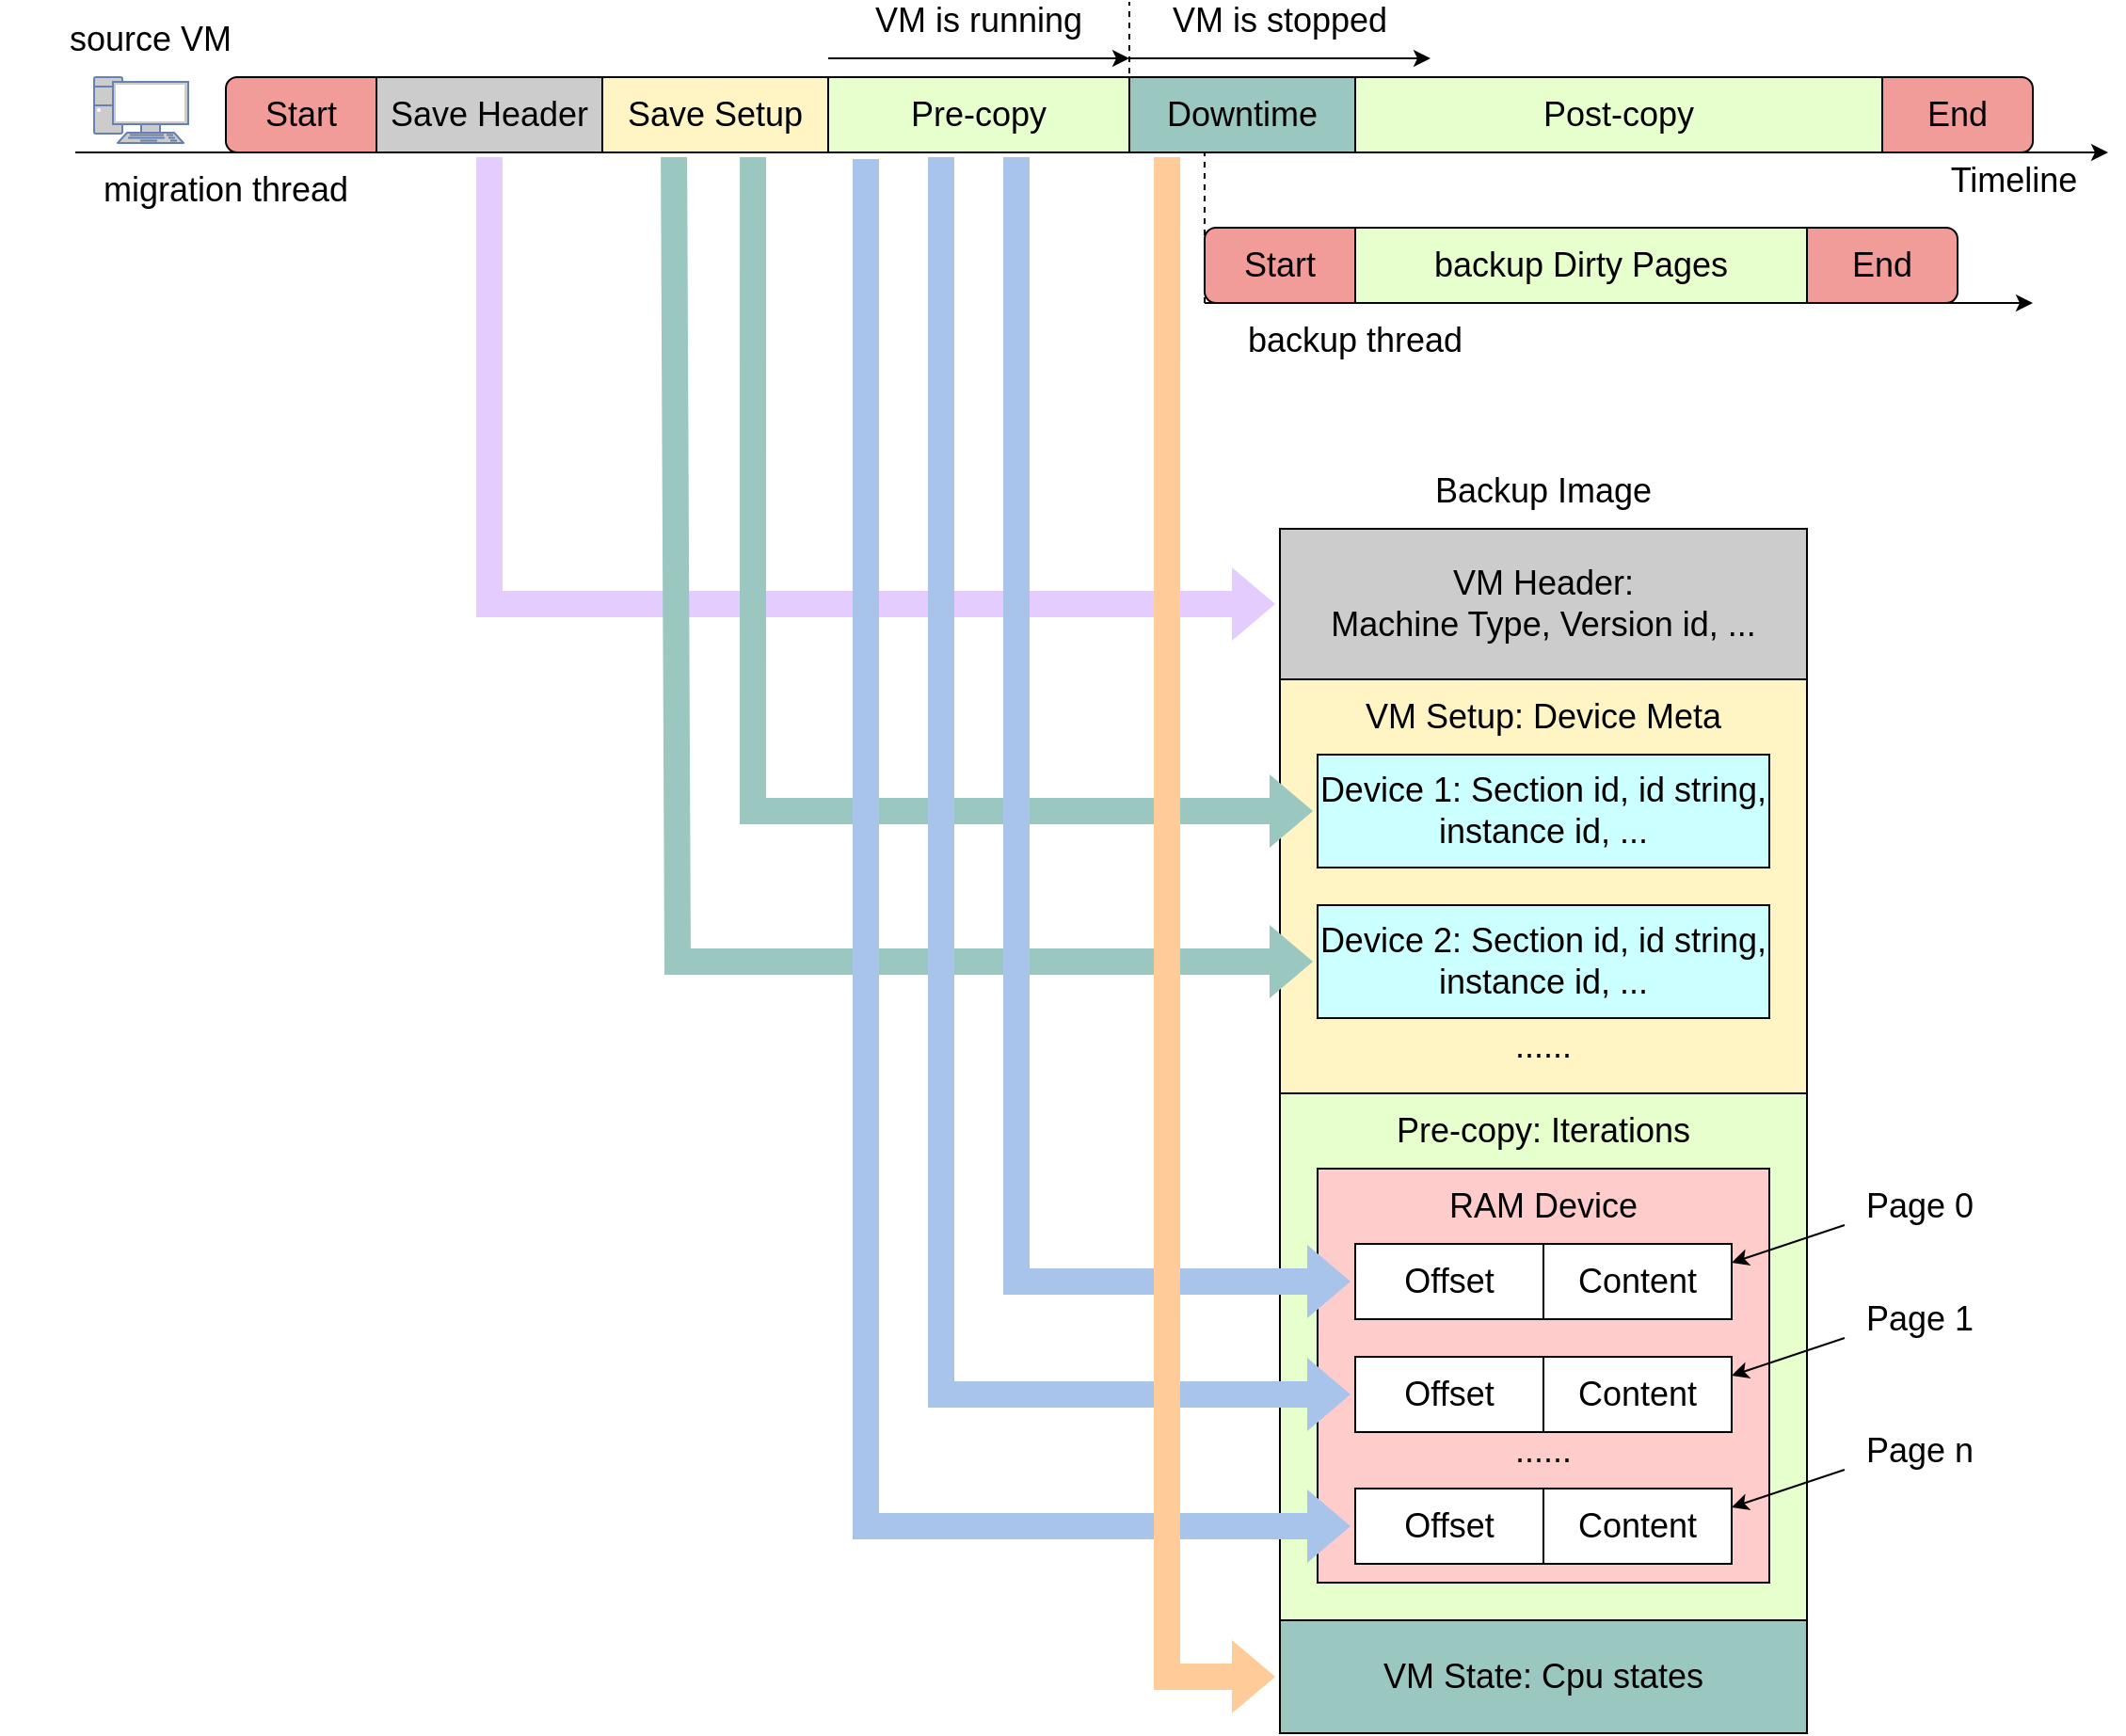 <mxfile version="21.0.4" type="github">
  <diagram name="第 1 页" id="Lb_gxIyqJA8a55h3Iyhm">
    <mxGraphModel dx="2027" dy="1147" grid="1" gridSize="10" guides="1" tooltips="1" connect="1" arrows="1" fold="1" page="1" pageScale="1" pageWidth="827" pageHeight="1169" math="0" shadow="0">
      <root>
        <mxCell id="0" />
        <mxCell id="1" parent="0" />
        <mxCell id="mzbfThB3kD6rosfz20jr-2" value="" style="rounded=0;whiteSpace=wrap;html=1;" vertex="1" parent="1">
          <mxGeometry x="680" y="400" width="280" height="640" as="geometry" />
        </mxCell>
        <mxCell id="mzbfThB3kD6rosfz20jr-3" value="" style="rounded=1;whiteSpace=wrap;html=1;fontSize=18;fillColor=#F19C99;" vertex="1" parent="1">
          <mxGeometry x="960" y="160" width="120" height="40" as="geometry" />
        </mxCell>
        <mxCell id="mzbfThB3kD6rosfz20jr-4" value="" style="rounded=1;whiteSpace=wrap;html=1;fillColor=#F19C99;" vertex="1" parent="1">
          <mxGeometry x="120" y="160" width="120" height="40" as="geometry" />
        </mxCell>
        <mxCell id="mzbfThB3kD6rosfz20jr-5" value="&lt;font style=&quot;font-size: 18px;&quot;&gt;Start&lt;/font&gt;" style="text;html=1;strokeColor=none;fillColor=none;align=center;verticalAlign=middle;whiteSpace=wrap;rounded=0;" vertex="1" parent="1">
          <mxGeometry x="130" y="165" width="60" height="30" as="geometry" />
        </mxCell>
        <mxCell id="mzbfThB3kD6rosfz20jr-6" value="" style="endArrow=classic;html=1;rounded=0;fontSize=18;" edge="1" parent="1">
          <mxGeometry width="50" height="50" relative="1" as="geometry">
            <mxPoint x="40" y="200" as="sourcePoint" />
            <mxPoint x="1120" y="200" as="targetPoint" />
          </mxGeometry>
        </mxCell>
        <mxCell id="mzbfThB3kD6rosfz20jr-7" value="Pre-copy" style="rounded=0;whiteSpace=wrap;html=1;fontSize=18;fillColor=#E6FFCC;" vertex="1" parent="1">
          <mxGeometry x="440" y="160" width="160" height="40" as="geometry" />
        </mxCell>
        <mxCell id="mzbfThB3kD6rosfz20jr-8" value="Downtime" style="rounded=0;whiteSpace=wrap;html=1;fontSize=18;fillColor=#9AC7BF;" vertex="1" parent="1">
          <mxGeometry x="600" y="160" width="120" height="40" as="geometry" />
        </mxCell>
        <mxCell id="mzbfThB3kD6rosfz20jr-9" value="Post-copy" style="rounded=0;whiteSpace=wrap;html=1;fontSize=18;fillColor=#E6FFCC;" vertex="1" parent="1">
          <mxGeometry x="720" y="160" width="280" height="40" as="geometry" />
        </mxCell>
        <mxCell id="mzbfThB3kD6rosfz20jr-10" value="&lt;font style=&quot;font-size: 18px;&quot;&gt;End&lt;/font&gt;" style="text;html=1;strokeColor=none;fillColor=none;align=center;verticalAlign=middle;whiteSpace=wrap;rounded=0;" vertex="1" parent="1">
          <mxGeometry x="1010" y="165" width="60" height="30" as="geometry" />
        </mxCell>
        <mxCell id="mzbfThB3kD6rosfz20jr-11" value="Timeline" style="text;html=1;strokeColor=none;fillColor=none;align=center;verticalAlign=middle;whiteSpace=wrap;rounded=0;fontSize=18;" vertex="1" parent="1">
          <mxGeometry x="1020" y="200" width="100" height="30" as="geometry" />
        </mxCell>
        <mxCell id="mzbfThB3kD6rosfz20jr-12" value="" style="fontColor=#0066CC;verticalAlign=top;verticalLabelPosition=bottom;labelPosition=center;align=center;html=1;outlineConnect=0;fillColor=#CCCCCC;strokeColor=#6881B3;gradientColor=none;gradientDirection=north;strokeWidth=2;shape=mxgraph.networks.pc;fontSize=18;" vertex="1" parent="1">
          <mxGeometry x="50" y="160" width="50" height="35" as="geometry" />
        </mxCell>
        <mxCell id="mzbfThB3kD6rosfz20jr-15" value="source VM" style="text;html=1;strokeColor=none;fillColor=none;align=center;verticalAlign=middle;whiteSpace=wrap;rounded=0;fontSize=18;" vertex="1" parent="1">
          <mxGeometry y="120" width="160" height="40" as="geometry" />
        </mxCell>
        <mxCell id="mzbfThB3kD6rosfz20jr-37" value="Save Header" style="rounded=0;whiteSpace=wrap;html=1;fontSize=18;fillColor=#CCCCCC;" vertex="1" parent="1">
          <mxGeometry x="200" y="160" width="120" height="40" as="geometry" />
        </mxCell>
        <mxCell id="mzbfThB3kD6rosfz20jr-38" value="Save Setup" style="rounded=0;whiteSpace=wrap;html=1;fontSize=18;fillColor=#FFF4C3;" vertex="1" parent="1">
          <mxGeometry x="320" y="160" width="120" height="40" as="geometry" />
        </mxCell>
        <mxCell id="mzbfThB3kD6rosfz20jr-39" value="Backup Image" style="text;html=1;strokeColor=none;fillColor=none;align=center;verticalAlign=middle;whiteSpace=wrap;rounded=0;fontSize=18;" vertex="1" parent="1">
          <mxGeometry x="740" y="360" width="160" height="40" as="geometry" />
        </mxCell>
        <mxCell id="mzbfThB3kD6rosfz20jr-40" value="" style="shape=flexArrow;endArrow=classic;html=1;rounded=0;entryX=0;entryY=0.5;entryDx=0;entryDy=0;strokeColor=none;fillColor=#E5CCFF;strokeWidth=5;exitX=0.5;exitY=1;exitDx=0;exitDy=0;" edge="1" parent="1" source="mzbfThB3kD6rosfz20jr-37" target="mzbfThB3kD6rosfz20jr-41">
          <mxGeometry width="50" height="50" relative="1" as="geometry">
            <mxPoint x="260" y="320" as="sourcePoint" />
            <mxPoint x="370" y="520" as="targetPoint" />
            <Array as="points">
              <mxPoint x="260" y="440" />
            </Array>
          </mxGeometry>
        </mxCell>
        <mxCell id="mzbfThB3kD6rosfz20jr-41" value="&lt;font style=&quot;font-size: 18px;&quot;&gt;VM Header:&lt;br&gt;Machine Type, Version id, ...&lt;/font&gt;" style="rounded=0;whiteSpace=wrap;html=1;fillColor=#CCCCCC;" vertex="1" parent="1">
          <mxGeometry x="680" y="400" width="280" height="80" as="geometry" />
        </mxCell>
        <mxCell id="mzbfThB3kD6rosfz20jr-45" value="&lt;font style=&quot;font-size: 18px;&quot;&gt;&lt;br&gt;&lt;/font&gt;" style="rounded=0;whiteSpace=wrap;html=1;fillColor=#FFF4C3;" vertex="1" parent="1">
          <mxGeometry x="680" y="480" width="280" height="220" as="geometry" />
        </mxCell>
        <mxCell id="mzbfThB3kD6rosfz20jr-46" value="&lt;span style=&quot;font-size: 18px;&quot;&gt;Device 1: Section id, id string, &lt;br&gt;instance id, ...&lt;br&gt;&lt;/span&gt;" style="rounded=0;whiteSpace=wrap;html=1;fillColor=#CCFFFF;" vertex="1" parent="1">
          <mxGeometry x="700" y="520" width="240" height="60" as="geometry" />
        </mxCell>
        <mxCell id="mzbfThB3kD6rosfz20jr-47" value="&lt;font style=&quot;font-size: 18px;&quot;&gt;VM Setup: Device Meta&lt;/font&gt;" style="text;html=1;strokeColor=none;fillColor=none;align=center;verticalAlign=middle;whiteSpace=wrap;rounded=0;" vertex="1" parent="1">
          <mxGeometry x="680" y="480" width="280" height="40" as="geometry" />
        </mxCell>
        <mxCell id="mzbfThB3kD6rosfz20jr-48" value="&lt;span style=&quot;font-size: 18px;&quot;&gt;Device 2: Section id, id string, &lt;br&gt;instance id, ...&lt;br&gt;&lt;/span&gt;" style="rounded=0;whiteSpace=wrap;html=1;fillColor=#CCFFFF;" vertex="1" parent="1">
          <mxGeometry x="700" y="600" width="240" height="60" as="geometry" />
        </mxCell>
        <mxCell id="mzbfThB3kD6rosfz20jr-49" value="&lt;font style=&quot;font-size: 18px;&quot;&gt;......&lt;/font&gt;" style="text;html=1;strokeColor=none;fillColor=none;align=center;verticalAlign=middle;whiteSpace=wrap;rounded=0;" vertex="1" parent="1">
          <mxGeometry x="790" y="660" width="60" height="30" as="geometry" />
        </mxCell>
        <mxCell id="mzbfThB3kD6rosfz20jr-50" value="" style="rounded=0;whiteSpace=wrap;html=1;fillColor=#E6FFCC;" vertex="1" parent="1">
          <mxGeometry x="680" y="700" width="280" height="280" as="geometry" />
        </mxCell>
        <mxCell id="mzbfThB3kD6rosfz20jr-51" value="&lt;font style=&quot;font-size: 18px;&quot;&gt;Pre-copy: Iterations&lt;/font&gt;" style="text;html=1;strokeColor=none;fillColor=none;align=center;verticalAlign=middle;whiteSpace=wrap;rounded=0;" vertex="1" parent="1">
          <mxGeometry x="680" y="700" width="280" height="40" as="geometry" />
        </mxCell>
        <mxCell id="mzbfThB3kD6rosfz20jr-54" value="" style="rounded=0;whiteSpace=wrap;html=1;fillColor=#FFCCCC;" vertex="1" parent="1">
          <mxGeometry x="700" y="740" width="240" height="220" as="geometry" />
        </mxCell>
        <mxCell id="mzbfThB3kD6rosfz20jr-52" value="&lt;font style=&quot;font-size: 18px;&quot;&gt;Offset&lt;/font&gt;" style="rounded=0;whiteSpace=wrap;html=1;" vertex="1" parent="1">
          <mxGeometry x="720" y="780" width="100" height="40" as="geometry" />
        </mxCell>
        <mxCell id="mzbfThB3kD6rosfz20jr-53" value="&lt;font style=&quot;font-size: 18px;&quot;&gt;Content&lt;/font&gt;" style="rounded=0;whiteSpace=wrap;html=1;" vertex="1" parent="1">
          <mxGeometry x="820" y="780" width="100" height="40" as="geometry" />
        </mxCell>
        <mxCell id="mzbfThB3kD6rosfz20jr-55" value="&lt;font style=&quot;font-size: 18px;&quot;&gt;RAM Device&lt;/font&gt;" style="text;html=1;strokeColor=none;fillColor=none;align=center;verticalAlign=middle;whiteSpace=wrap;rounded=0;" vertex="1" parent="1">
          <mxGeometry x="700" y="740" width="240" height="40" as="geometry" />
        </mxCell>
        <mxCell id="mzbfThB3kD6rosfz20jr-56" value="&lt;font style=&quot;font-size: 18px;&quot;&gt;Offset&lt;/font&gt;" style="rounded=0;whiteSpace=wrap;html=1;" vertex="1" parent="1">
          <mxGeometry x="720" y="840" width="100" height="40" as="geometry" />
        </mxCell>
        <mxCell id="mzbfThB3kD6rosfz20jr-57" value="&lt;font style=&quot;font-size: 18px;&quot;&gt;Content&lt;/font&gt;" style="rounded=0;whiteSpace=wrap;html=1;" vertex="1" parent="1">
          <mxGeometry x="820" y="840" width="100" height="40" as="geometry" />
        </mxCell>
        <mxCell id="mzbfThB3kD6rosfz20jr-58" value="&lt;font style=&quot;font-size: 18px;&quot;&gt;......&lt;/font&gt;" style="text;html=1;strokeColor=none;fillColor=none;align=center;verticalAlign=middle;whiteSpace=wrap;rounded=0;" vertex="1" parent="1">
          <mxGeometry x="790" y="880" width="60" height="20" as="geometry" />
        </mxCell>
        <mxCell id="mzbfThB3kD6rosfz20jr-59" value="&lt;font style=&quot;font-size: 18px;&quot;&gt;Offset&lt;/font&gt;" style="rounded=0;whiteSpace=wrap;html=1;" vertex="1" parent="1">
          <mxGeometry x="720" y="910" width="100" height="40" as="geometry" />
        </mxCell>
        <mxCell id="mzbfThB3kD6rosfz20jr-60" value="&lt;font style=&quot;font-size: 18px;&quot;&gt;Content&lt;/font&gt;" style="rounded=0;whiteSpace=wrap;html=1;" vertex="1" parent="1">
          <mxGeometry x="820" y="910" width="100" height="40" as="geometry" />
        </mxCell>
        <mxCell id="mzbfThB3kD6rosfz20jr-43" value="" style="shape=flexArrow;endArrow=classic;html=1;rounded=0;entryX=0;entryY=0.5;entryDx=0;entryDy=0;strokeColor=none;fillColor=#9AC7BF;strokeWidth=5;exitX=0.317;exitY=1;exitDx=0;exitDy=0;exitPerimeter=0;" edge="1" parent="1" source="mzbfThB3kD6rosfz20jr-38" target="mzbfThB3kD6rosfz20jr-48">
          <mxGeometry width="50" height="50" relative="1" as="geometry">
            <mxPoint x="360" y="320" as="sourcePoint" />
            <mxPoint x="800" y="520" as="targetPoint" />
            <Array as="points">
              <mxPoint x="360" y="630" />
            </Array>
          </mxGeometry>
        </mxCell>
        <mxCell id="mzbfThB3kD6rosfz20jr-64" value="" style="shape=flexArrow;endArrow=classic;html=1;rounded=0;entryX=0;entryY=0.5;entryDx=0;entryDy=0;strokeColor=none;fillColor=#9AC7BF;strokeWidth=5;exitX=0.667;exitY=1;exitDx=0;exitDy=0;exitPerimeter=0;" edge="1" parent="1" source="mzbfThB3kD6rosfz20jr-38" target="mzbfThB3kD6rosfz20jr-46">
          <mxGeometry width="50" height="50" relative="1" as="geometry">
            <mxPoint x="400" y="320" as="sourcePoint" />
            <mxPoint x="740" y="630" as="targetPoint" />
            <Array as="points">
              <mxPoint x="400" y="550" />
            </Array>
          </mxGeometry>
        </mxCell>
        <mxCell id="mzbfThB3kD6rosfz20jr-61" value="" style="shape=flexArrow;endArrow=classic;html=1;rounded=0;entryX=0;entryY=1;entryDx=0;entryDy=0;strokeColor=none;fillColor=#A9C4EB;strokeWidth=5;exitX=0.125;exitY=1.025;exitDx=0;exitDy=0;exitPerimeter=0;" edge="1" parent="1" source="mzbfThB3kD6rosfz20jr-7">
          <mxGeometry width="50" height="50" relative="1" as="geometry">
            <mxPoint x="460" y="320" as="sourcePoint" />
            <mxPoint x="720" y="930" as="targetPoint" />
            <Array as="points">
              <mxPoint x="460" y="930" />
            </Array>
          </mxGeometry>
        </mxCell>
        <mxCell id="mzbfThB3kD6rosfz20jr-62" value="" style="shape=flexArrow;endArrow=classic;html=1;rounded=0;entryX=0;entryY=1;entryDx=0;entryDy=0;strokeColor=none;fillColor=#A9C4EB;strokeWidth=5;exitX=0.375;exitY=1;exitDx=0;exitDy=0;exitPerimeter=0;" edge="1" parent="1" source="mzbfThB3kD6rosfz20jr-7">
          <mxGeometry width="50" height="50" relative="1" as="geometry">
            <mxPoint x="500" y="320" as="sourcePoint" />
            <mxPoint x="720" y="860" as="targetPoint" />
            <Array as="points">
              <mxPoint x="500" y="860" />
            </Array>
          </mxGeometry>
        </mxCell>
        <mxCell id="mzbfThB3kD6rosfz20jr-63" value="" style="shape=flexArrow;endArrow=classic;html=1;rounded=0;entryX=0;entryY=1;entryDx=0;entryDy=0;strokeColor=none;fillColor=#A9C4EB;strokeWidth=5;exitX=0.625;exitY=1;exitDx=0;exitDy=0;exitPerimeter=0;" edge="1" parent="1" source="mzbfThB3kD6rosfz20jr-7">
          <mxGeometry width="50" height="50" relative="1" as="geometry">
            <mxPoint x="460" y="190" as="sourcePoint" />
            <mxPoint x="720" y="800" as="targetPoint" />
            <Array as="points">
              <mxPoint x="540" y="800" />
            </Array>
          </mxGeometry>
        </mxCell>
        <mxCell id="mzbfThB3kD6rosfz20jr-65" value="" style="shape=flexArrow;endArrow=classic;html=1;rounded=0;entryX=0;entryY=0.5;entryDx=0;entryDy=0;strokeColor=none;fillColor=#FFCC99;strokeWidth=5;exitX=0.167;exitY=1;exitDx=0;exitDy=0;exitPerimeter=0;" edge="1" parent="1" source="mzbfThB3kD6rosfz20jr-8" target="mzbfThB3kD6rosfz20jr-66">
          <mxGeometry width="50" height="50" relative="1" as="geometry">
            <mxPoint x="620" y="320" as="sourcePoint" />
            <mxPoint x="800" y="800" as="targetPoint" />
            <Array as="points">
              <mxPoint x="620" y="1010" />
            </Array>
          </mxGeometry>
        </mxCell>
        <mxCell id="mzbfThB3kD6rosfz20jr-66" value="&lt;font style=&quot;font-size: 18px;&quot;&gt;VM State: Cpu states&lt;/font&gt;" style="rounded=0;whiteSpace=wrap;html=1;fillColor=#9AC7BF;" vertex="1" parent="1">
          <mxGeometry x="680" y="980" width="280" height="60" as="geometry" />
        </mxCell>
        <mxCell id="mzbfThB3kD6rosfz20jr-67" value="&lt;font style=&quot;font-size: 18px;&quot;&gt;Page 0&lt;/font&gt;" style="text;html=1;strokeColor=none;fillColor=none;align=center;verticalAlign=middle;whiteSpace=wrap;rounded=0;" vertex="1" parent="1">
          <mxGeometry x="980" y="740" width="80" height="40" as="geometry" />
        </mxCell>
        <mxCell id="mzbfThB3kD6rosfz20jr-68" value="&lt;font style=&quot;font-size: 18px;&quot;&gt;Page 1&lt;/font&gt;" style="text;html=1;strokeColor=none;fillColor=none;align=center;verticalAlign=middle;whiteSpace=wrap;rounded=0;" vertex="1" parent="1">
          <mxGeometry x="980" y="800" width="80" height="40" as="geometry" />
        </mxCell>
        <mxCell id="mzbfThB3kD6rosfz20jr-69" value="&lt;font style=&quot;font-size: 18px;&quot;&gt;Page n&lt;/font&gt;" style="text;html=1;strokeColor=none;fillColor=none;align=center;verticalAlign=middle;whiteSpace=wrap;rounded=0;" vertex="1" parent="1">
          <mxGeometry x="980" y="870" width="80" height="40" as="geometry" />
        </mxCell>
        <mxCell id="mzbfThB3kD6rosfz20jr-70" value="" style="endArrow=classic;html=1;rounded=0;exitX=0;exitY=0.75;exitDx=0;exitDy=0;entryX=1;entryY=0.25;entryDx=0;entryDy=0;" edge="1" parent="1" source="mzbfThB3kD6rosfz20jr-67" target="mzbfThB3kD6rosfz20jr-53">
          <mxGeometry width="50" height="50" relative="1" as="geometry">
            <mxPoint x="1130" y="750" as="sourcePoint" />
            <mxPoint x="1070" y="810" as="targetPoint" />
          </mxGeometry>
        </mxCell>
        <mxCell id="mzbfThB3kD6rosfz20jr-71" value="" style="endArrow=classic;html=1;rounded=0;exitX=0;exitY=0.75;exitDx=0;exitDy=0;entryX=1;entryY=0.25;entryDx=0;entryDy=0;" edge="1" parent="1">
          <mxGeometry width="50" height="50" relative="1" as="geometry">
            <mxPoint x="980" y="830" as="sourcePoint" />
            <mxPoint x="920" y="850" as="targetPoint" />
          </mxGeometry>
        </mxCell>
        <mxCell id="mzbfThB3kD6rosfz20jr-72" value="" style="endArrow=classic;html=1;rounded=0;exitX=0;exitY=0.75;exitDx=0;exitDy=0;entryX=1;entryY=0.25;entryDx=0;entryDy=0;" edge="1" parent="1">
          <mxGeometry width="50" height="50" relative="1" as="geometry">
            <mxPoint x="980" y="900" as="sourcePoint" />
            <mxPoint x="920" y="920" as="targetPoint" />
          </mxGeometry>
        </mxCell>
        <mxCell id="mzbfThB3kD6rosfz20jr-85" value="&lt;font style=&quot;font-size: 18px;&quot;&gt;migration thread&lt;/font&gt;" style="text;html=1;strokeColor=none;fillColor=none;align=center;verticalAlign=middle;whiteSpace=wrap;rounded=0;" vertex="1" parent="1">
          <mxGeometry x="40" y="200" width="160" height="40" as="geometry" />
        </mxCell>
        <mxCell id="mzbfThB3kD6rosfz20jr-86" value="" style="endArrow=classic;html=1;rounded=0;" edge="1" parent="1">
          <mxGeometry width="50" height="50" relative="1" as="geometry">
            <mxPoint x="640" y="280" as="sourcePoint" />
            <mxPoint x="1080" y="280" as="targetPoint" />
          </mxGeometry>
        </mxCell>
        <mxCell id="mzbfThB3kD6rosfz20jr-87" value="" style="endArrow=none;html=1;rounded=0;entryX=0.333;entryY=1;entryDx=0;entryDy=0;entryPerimeter=0;dashed=1;" edge="1" parent="1" target="mzbfThB3kD6rosfz20jr-8">
          <mxGeometry width="50" height="50" relative="1" as="geometry">
            <mxPoint x="640" y="280" as="sourcePoint" />
            <mxPoint x="690" y="230" as="targetPoint" />
          </mxGeometry>
        </mxCell>
        <mxCell id="mzbfThB3kD6rosfz20jr-88" value="&lt;font style=&quot;font-size: 18px;&quot;&gt;backup thread&lt;/font&gt;" style="text;html=1;strokeColor=none;fillColor=none;align=center;verticalAlign=middle;whiteSpace=wrap;rounded=0;" vertex="1" parent="1">
          <mxGeometry x="640" y="280" width="160" height="40" as="geometry" />
        </mxCell>
        <mxCell id="mzbfThB3kD6rosfz20jr-89" value="" style="rounded=1;whiteSpace=wrap;html=1;fillColor=#F19C99;" vertex="1" parent="1">
          <mxGeometry x="640" y="240" width="120" height="40" as="geometry" />
        </mxCell>
        <mxCell id="mzbfThB3kD6rosfz20jr-90" value="&lt;font style=&quot;font-size: 18px;&quot;&gt;Start&lt;/font&gt;" style="text;html=1;strokeColor=none;fillColor=none;align=center;verticalAlign=middle;whiteSpace=wrap;rounded=0;" vertex="1" parent="1">
          <mxGeometry x="650" y="245" width="60" height="30" as="geometry" />
        </mxCell>
        <mxCell id="mzbfThB3kD6rosfz20jr-92" value="" style="rounded=1;whiteSpace=wrap;html=1;fontSize=18;fillColor=#F19C99;" vertex="1" parent="1">
          <mxGeometry x="920" y="240" width="120" height="40" as="geometry" />
        </mxCell>
        <mxCell id="mzbfThB3kD6rosfz20jr-93" value="&lt;font style=&quot;font-size: 18px;&quot;&gt;End&lt;/font&gt;" style="text;html=1;strokeColor=none;fillColor=none;align=center;verticalAlign=middle;whiteSpace=wrap;rounded=0;" vertex="1" parent="1">
          <mxGeometry x="970" y="245" width="60" height="30" as="geometry" />
        </mxCell>
        <mxCell id="mzbfThB3kD6rosfz20jr-91" value="backup Dirty Pages" style="rounded=0;whiteSpace=wrap;html=1;fontSize=18;fillColor=#E6FFCC;" vertex="1" parent="1">
          <mxGeometry x="720" y="240" width="240" height="40" as="geometry" />
        </mxCell>
        <mxCell id="mzbfThB3kD6rosfz20jr-94" value="" style="endArrow=none;html=1;rounded=0;dashed=1;" edge="1" parent="1">
          <mxGeometry width="50" height="50" relative="1" as="geometry">
            <mxPoint x="600" y="200" as="sourcePoint" />
            <mxPoint x="600" y="120" as="targetPoint" />
          </mxGeometry>
        </mxCell>
        <mxCell id="mzbfThB3kD6rosfz20jr-95" value="" style="endArrow=classic;html=1;rounded=0;" edge="1" parent="1">
          <mxGeometry width="50" height="50" relative="1" as="geometry">
            <mxPoint x="440" y="150" as="sourcePoint" />
            <mxPoint x="600" y="150" as="targetPoint" />
          </mxGeometry>
        </mxCell>
        <mxCell id="mzbfThB3kD6rosfz20jr-96" value="VM is running" style="text;html=1;strokeColor=none;fillColor=none;align=center;verticalAlign=middle;whiteSpace=wrap;rounded=0;fontSize=18;" vertex="1" parent="1">
          <mxGeometry x="440" y="120" width="160" height="20" as="geometry" />
        </mxCell>
        <mxCell id="mzbfThB3kD6rosfz20jr-97" value="" style="endArrow=classic;html=1;rounded=0;" edge="1" parent="1">
          <mxGeometry width="50" height="50" relative="1" as="geometry">
            <mxPoint x="600" y="150" as="sourcePoint" />
            <mxPoint x="760" y="150" as="targetPoint" />
          </mxGeometry>
        </mxCell>
        <mxCell id="mzbfThB3kD6rosfz20jr-98" value="VM is stopped" style="text;html=1;strokeColor=none;fillColor=none;align=center;verticalAlign=middle;whiteSpace=wrap;rounded=0;fontSize=18;" vertex="1" parent="1">
          <mxGeometry x="600" y="120" width="160" height="20" as="geometry" />
        </mxCell>
      </root>
    </mxGraphModel>
  </diagram>
</mxfile>
